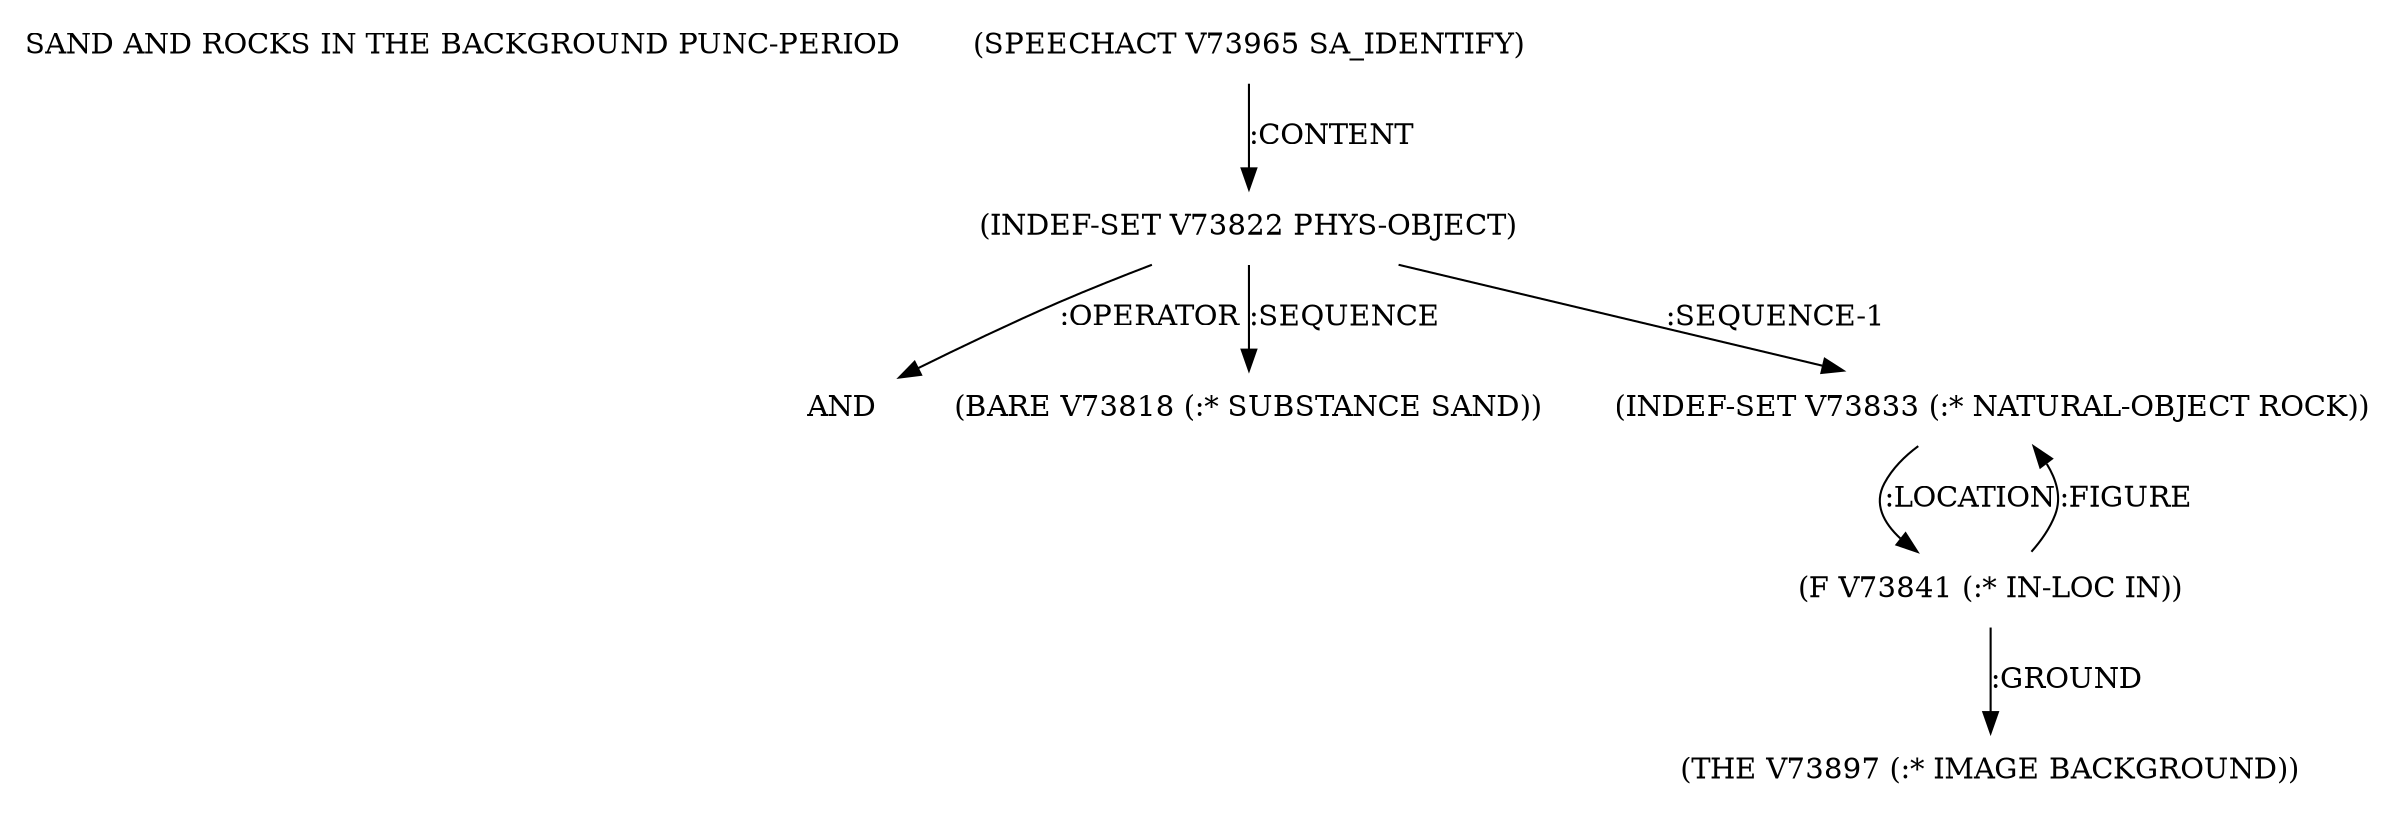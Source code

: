 digraph Terms {
  node [shape=none]
  "SAND AND ROCKS IN THE BACKGROUND PUNC-PERIOD"
  "V73965" [label="(SPEECHACT V73965 SA_IDENTIFY)"]
  "V73965" -> "V73822" [label=":CONTENT"]
  "V73822" [label="(INDEF-SET V73822 PHYS-OBJECT)"]
  "V73822" -> "NT74200" [label=":OPERATOR"]
  "NT74200" [label="AND"]
  "V73822" -> "V73818" [label=":SEQUENCE"]
  "V73822" -> "V73833" [label=":SEQUENCE-1"]
  "V73818" [label="(BARE V73818 (:* SUBSTANCE SAND))"]
  "V73833" [label="(INDEF-SET V73833 (:* NATURAL-OBJECT ROCK))"]
  "V73833" -> "V73841" [label=":LOCATION"]
  "V73841" [label="(F V73841 (:* IN-LOC IN))"]
  "V73841" -> "V73897" [label=":GROUND"]
  "V73841" -> "V73833" [label=":FIGURE"]
  "V73897" [label="(THE V73897 (:* IMAGE BACKGROUND))"]
}

